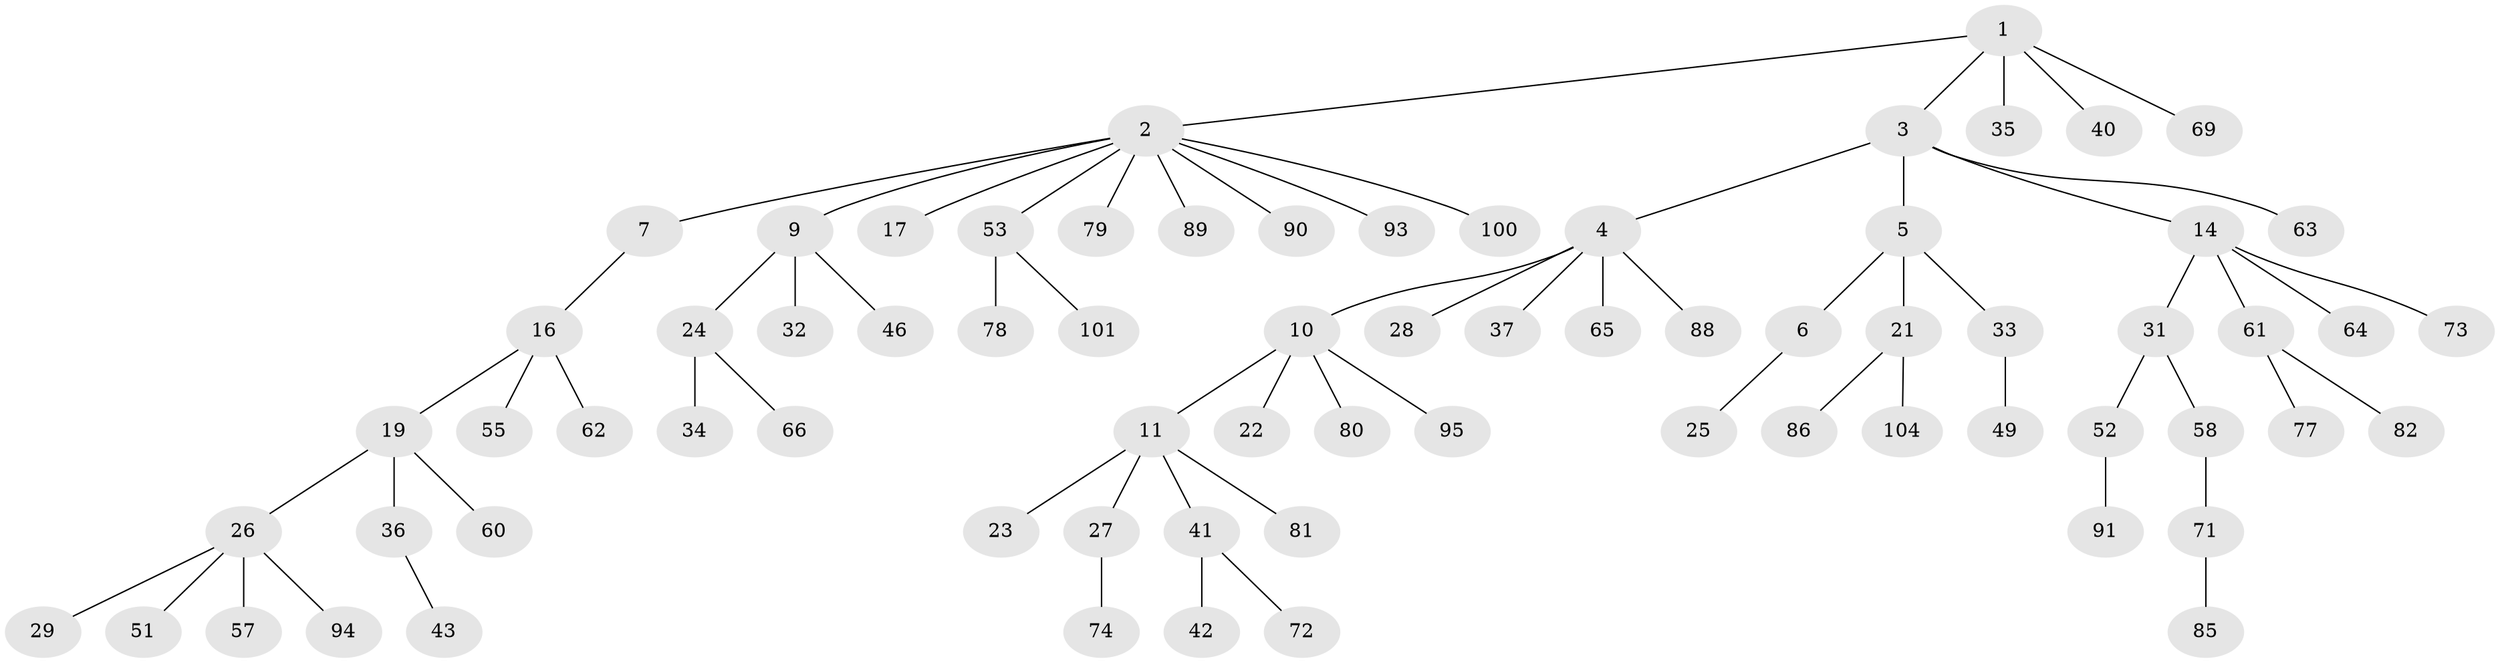 // original degree distribution, {5: 0.0660377358490566, 7: 0.009433962264150943, 4: 0.04716981132075472, 3: 0.14150943396226415, 1: 0.5377358490566038, 6: 0.009433962264150943, 2: 0.18867924528301888}
// Generated by graph-tools (version 1.1) at 2025/11/02/27/25 16:11:26]
// undirected, 72 vertices, 71 edges
graph export_dot {
graph [start="1"]
  node [color=gray90,style=filled];
  1 [super="+47"];
  2 [super="+50"];
  3 [super="+54"];
  4 [super="+15"];
  5 [super="+20"];
  6 [super="+8"];
  7 [super="+68"];
  9 [super="+13"];
  10 [super="+103"];
  11 [super="+12"];
  14 [super="+48"];
  16 [super="+18"];
  17;
  19 [super="+30"];
  21 [super="+39"];
  22;
  23;
  24 [super="+44"];
  25;
  26 [super="+38"];
  27 [super="+67"];
  28 [super="+59"];
  29;
  31 [super="+45"];
  32;
  33 [super="+56"];
  34 [super="+105"];
  35;
  36 [super="+75"];
  37;
  40;
  41 [super="+84"];
  42 [super="+97"];
  43;
  46;
  49 [super="+98"];
  51;
  52 [super="+87"];
  53 [super="+92"];
  55;
  57 [super="+96"];
  58;
  60;
  61 [super="+70"];
  62;
  63;
  64;
  65 [super="+76"];
  66 [super="+83"];
  69;
  71 [super="+102"];
  72;
  73;
  74;
  77;
  78;
  79;
  80;
  81;
  82;
  85;
  86;
  88;
  89;
  90 [super="+99"];
  91;
  93 [super="+106"];
  94;
  95;
  100;
  101;
  104;
  1 -- 2;
  1 -- 3;
  1 -- 35;
  1 -- 40;
  1 -- 69;
  2 -- 7;
  2 -- 9;
  2 -- 17;
  2 -- 93;
  2 -- 100;
  2 -- 53;
  2 -- 89;
  2 -- 90;
  2 -- 79;
  3 -- 4;
  3 -- 5;
  3 -- 14;
  3 -- 63;
  4 -- 10;
  4 -- 28;
  4 -- 88;
  4 -- 65;
  4 -- 37;
  5 -- 6;
  5 -- 21;
  5 -- 33;
  6 -- 25;
  7 -- 16;
  9 -- 46;
  9 -- 24;
  9 -- 32;
  10 -- 11;
  10 -- 22;
  10 -- 80;
  10 -- 95;
  11 -- 81;
  11 -- 23;
  11 -- 27;
  11 -- 41;
  14 -- 31;
  14 -- 64;
  14 -- 73;
  14 -- 61;
  16 -- 55;
  16 -- 19;
  16 -- 62;
  19 -- 26;
  19 -- 36;
  19 -- 60;
  21 -- 86;
  21 -- 104;
  24 -- 34;
  24 -- 66;
  26 -- 29;
  26 -- 51;
  26 -- 57;
  26 -- 94;
  27 -- 74;
  31 -- 58;
  31 -- 52;
  33 -- 49;
  36 -- 43;
  41 -- 42;
  41 -- 72;
  52 -- 91;
  53 -- 78;
  53 -- 101;
  58 -- 71;
  61 -- 82;
  61 -- 77;
  71 -- 85;
}
